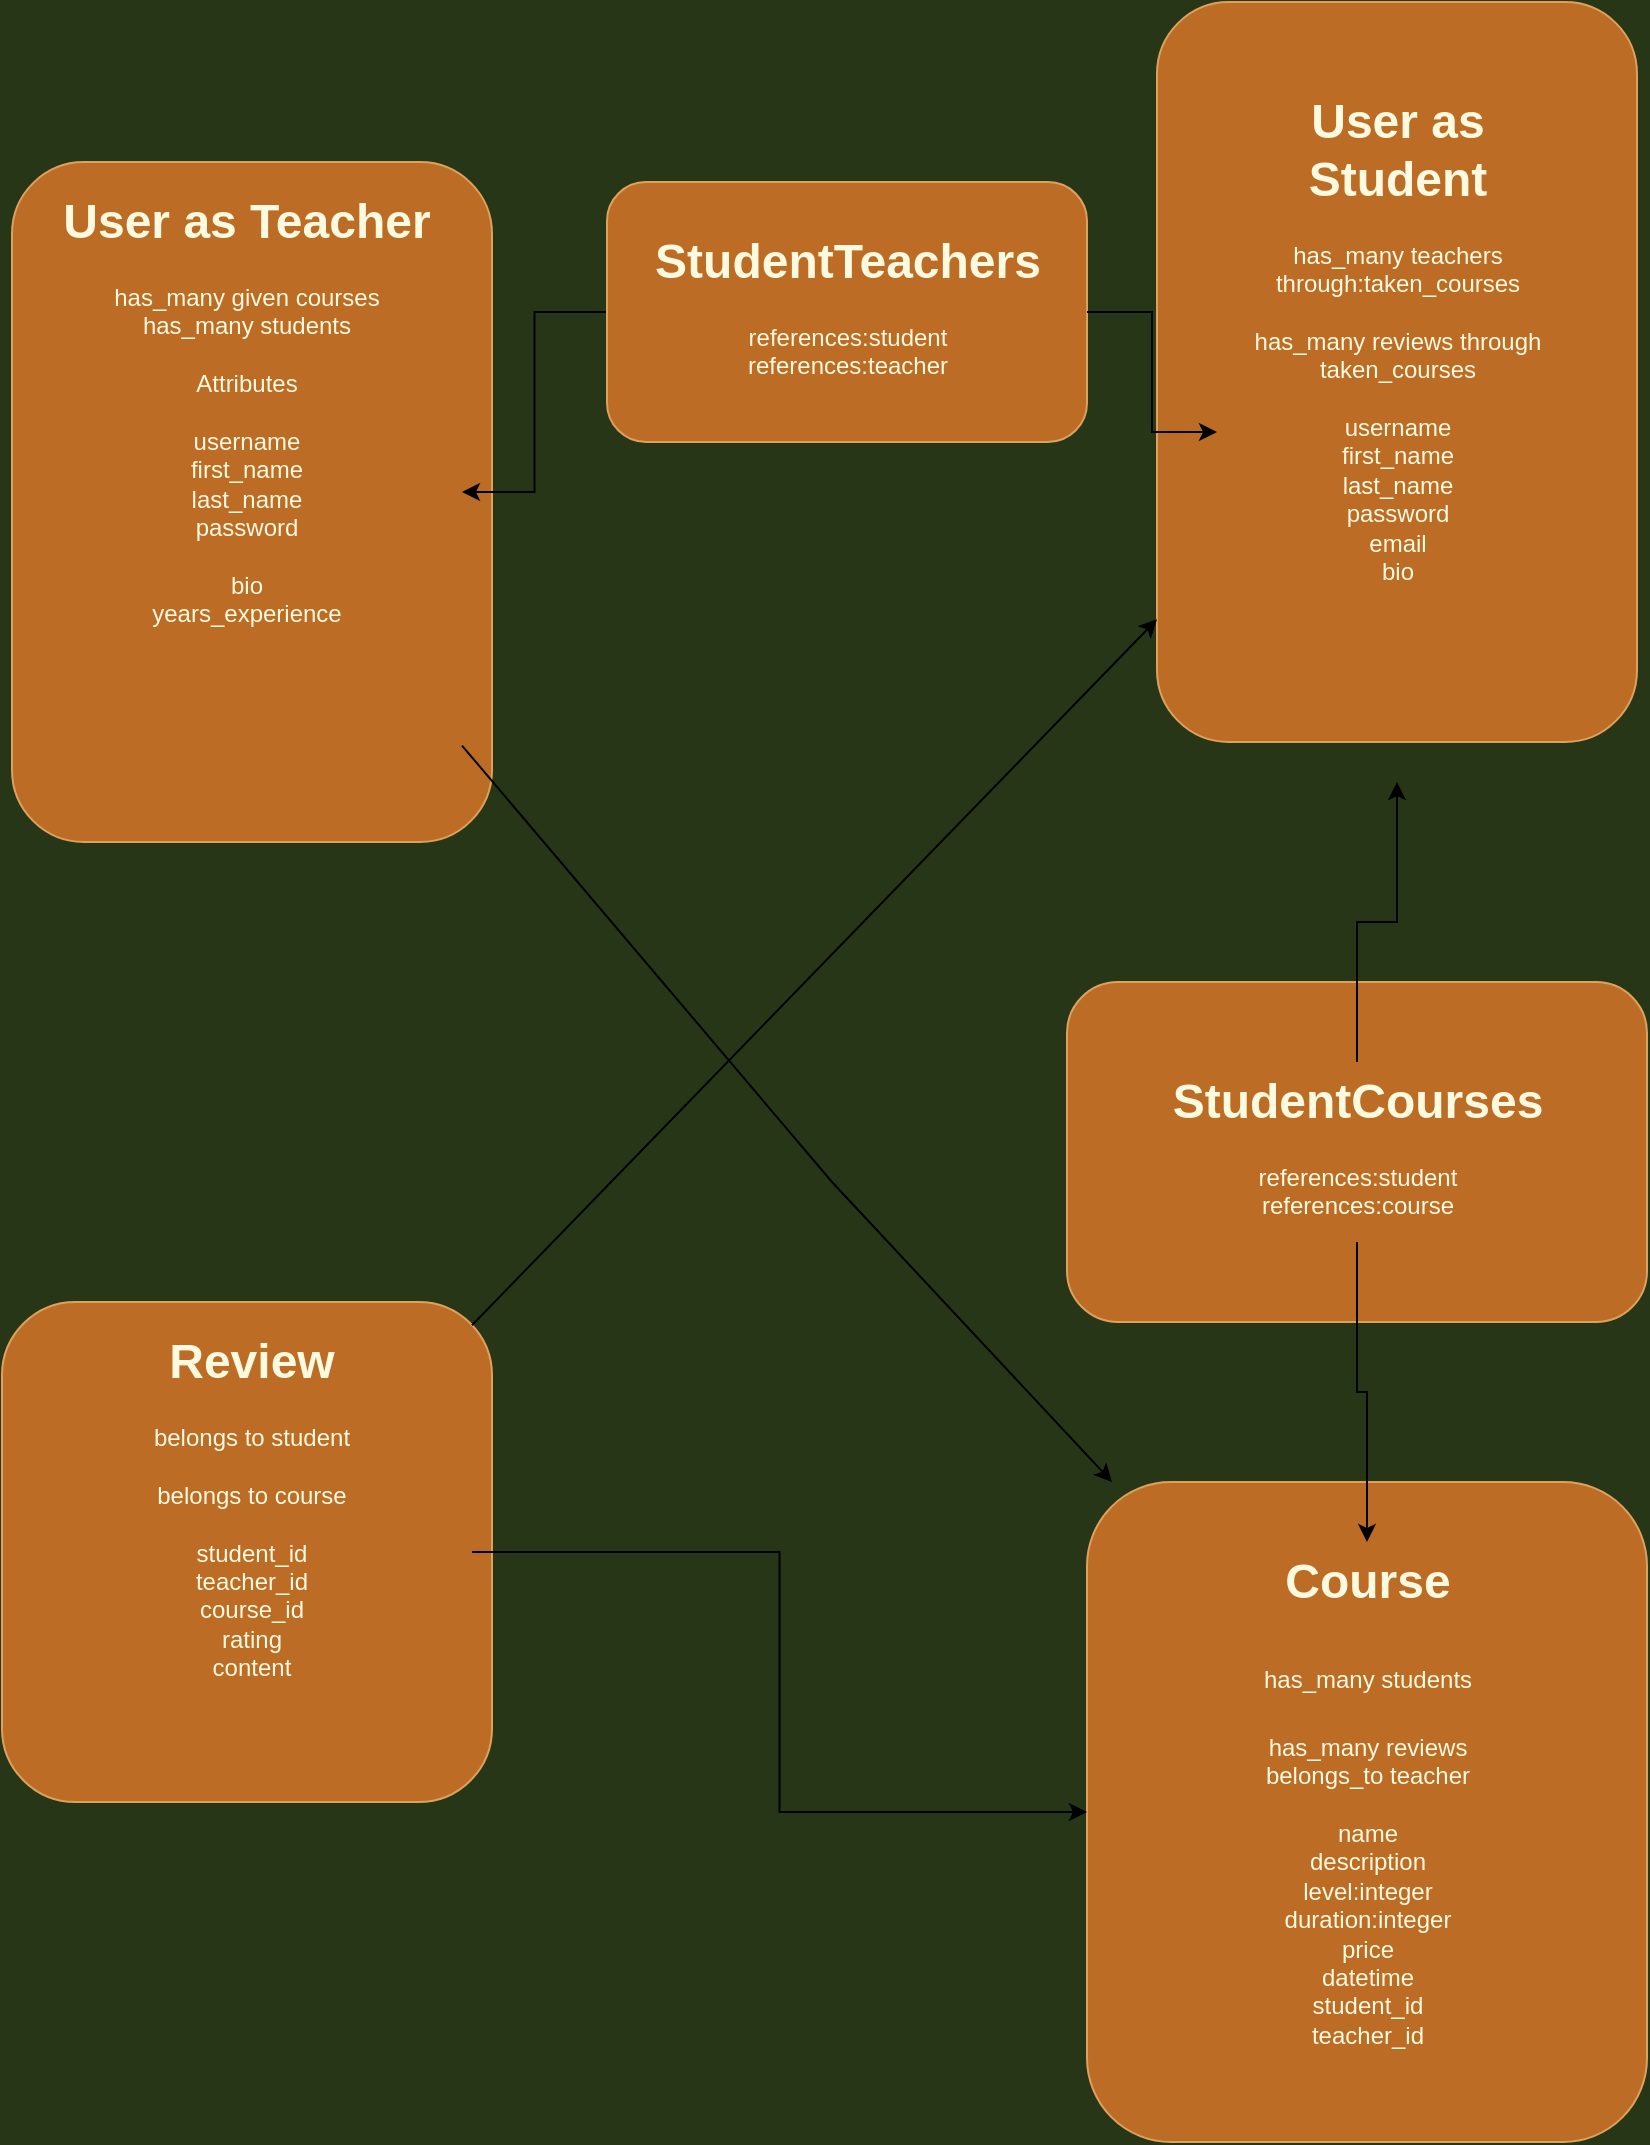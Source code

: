 <mxfile>
    <diagram id="BD0IHnstjnZ9T5ysEcdk" name="Page-1">
        <mxGraphModel dx="1043" dy="881" grid="1" gridSize="10" guides="1" tooltips="1" connect="1" arrows="1" fold="1" page="1" pageScale="1" pageWidth="850" pageHeight="1100" background="#283618" math="0" shadow="0">
            <root>
                <mxCell id="0"/>
                <mxCell id="1" parent="0"/>
                <mxCell id="2" value="" style="rounded=1;whiteSpace=wrap;html=1;sketch=0;strokeColor=#DDA15E;fillColor=#BC6C25;fontColor=#FEFAE0;" parent="1" vertex="1">
                    <mxGeometry x="10" y="90" width="240" height="340" as="geometry"/>
                </mxCell>
                <mxCell id="57" value="" style="edgeStyle=orthogonalEdgeStyle;rounded=0;orthogonalLoop=1;jettySize=auto;html=1;" parent="1" source="5" target="25" edge="1">
                    <mxGeometry relative="1" as="geometry"/>
                </mxCell>
                <mxCell id="5" value="" style="rounded=1;whiteSpace=wrap;html=1;sketch=0;strokeColor=#DDA15E;fillColor=#BC6C25;fontColor=#FEFAE0;" parent="1" vertex="1">
                    <mxGeometry x="307.5" y="100" width="240" height="130" as="geometry"/>
                </mxCell>
                <mxCell id="79" value="" style="edgeStyle=none;rounded=0;orthogonalLoop=1;jettySize=auto;html=1;" edge="1" parent="1" source="25">
                    <mxGeometry relative="1" as="geometry">
                        <mxPoint x="560" y="750" as="targetPoint"/>
                        <Array as="points">
                            <mxPoint x="420" y="600"/>
                        </Array>
                    </mxGeometry>
                </mxCell>
                <mxCell id="25" value="&lt;h1&gt;User as Teacher&lt;/h1&gt;&lt;div&gt;&lt;span&gt;has_many given courses&lt;/span&gt;&lt;/div&gt;&lt;div&gt;&lt;span&gt;has_many students&lt;/span&gt;&lt;/div&gt;&lt;div&gt;&lt;br&gt;&lt;/div&gt;&lt;div&gt;Attributes&lt;/div&gt;&lt;div&gt;&lt;br&gt;&lt;/div&gt;&lt;div&gt;username&lt;/div&gt;&lt;div&gt;first_name&lt;/div&gt;&lt;div&gt;last_name&lt;/div&gt;&lt;div&gt;password&lt;/div&gt;&lt;div&gt;&lt;br&gt;&lt;/div&gt;&lt;div&gt;bio&lt;/div&gt;&lt;div&gt;years_experience&lt;/div&gt;" style="text;html=1;strokeColor=none;fillColor=none;spacing=5;spacingTop=-20;whiteSpace=wrap;overflow=hidden;rounded=0;sketch=0;fontColor=#FEFAE0;align=center;" parent="1" vertex="1">
                    <mxGeometry x="20" y="100" width="215" height="310" as="geometry"/>
                </mxCell>
                <mxCell id="30" style="edgeStyle=orthogonalEdgeStyle;shape=link;rounded=1;sketch=0;orthogonalLoop=1;jettySize=auto;html=1;exitX=0.5;exitY=1;exitDx=0;exitDy=0;strokeColor=#DDA15E;fillColor=#BC6C25;fontColor=#FEFAE0;" parent="1" edge="1">
                    <mxGeometry relative="1" as="geometry">
                        <mxPoint x="392.5" y="1000" as="sourcePoint"/>
                        <mxPoint x="392.5" y="1000" as="targetPoint"/>
                    </mxGeometry>
                </mxCell>
                <mxCell id="31" value="" style="rounded=1;whiteSpace=wrap;html=1;sketch=0;strokeColor=#DDA15E;fillColor=#BC6C25;fontColor=#FEFAE0;" parent="1" vertex="1">
                    <mxGeometry x="5" y="660" width="245" height="250" as="geometry"/>
                </mxCell>
                <mxCell id="33" value="&lt;br&gt;&lt;br&gt;" style="rounded=1;whiteSpace=wrap;html=1;sketch=0;strokeColor=#DDA15E;fillColor=#BC6C25;fontColor=#FEFAE0;" parent="1" vertex="1">
                    <mxGeometry x="582.5" y="10" width="240" height="370" as="geometry"/>
                </mxCell>
                <mxCell id="34" value="&lt;h1&gt;User as Student&lt;/h1&gt;&lt;div&gt;has_many teachers&lt;/div&gt;&lt;div&gt;through:taken_courses&lt;/div&gt;&lt;div&gt;&lt;br&gt;&lt;/div&gt;&lt;div&gt;has_many reviews through&lt;/div&gt;&lt;div&gt;taken_courses&lt;/div&gt;&lt;div&gt;&lt;br&gt;&lt;/div&gt;&lt;div&gt;username&lt;/div&gt;&lt;div&gt;first_name&lt;/div&gt;&lt;div&gt;last_name&lt;/div&gt;&lt;div&gt;password&lt;/div&gt;&lt;div&gt;email&lt;/div&gt;&lt;div&gt;bio&lt;/div&gt;" style="text;html=1;strokeColor=none;fillColor=none;spacing=5;spacingTop=-20;whiteSpace=wrap;overflow=hidden;rounded=0;sketch=0;fontColor=#FEFAE0;align=center;" parent="1" vertex="1">
                    <mxGeometry x="612.5" y="50" width="180" height="350" as="geometry"/>
                </mxCell>
                <mxCell id="50" value="" style="rounded=1;whiteSpace=wrap;html=1;sketch=0;strokeColor=#DDA15E;fillColor=#BC6C25;fontColor=#FEFAE0;" parent="1" vertex="1">
                    <mxGeometry x="547.5" y="750" width="280" height="330" as="geometry"/>
                </mxCell>
                <mxCell id="8" value="&lt;h1&gt;&lt;span&gt;Course&lt;/span&gt;&lt;/h1&gt;&lt;h1&gt;&lt;span style=&quot;font-size: 12px ; font-weight: normal&quot;&gt;has_many students&lt;/span&gt;&lt;br&gt;&lt;/h1&gt;&lt;div&gt;&lt;span style=&quot;font-size: 12px ; font-weight: normal&quot;&gt;has_many reviews&lt;/span&gt;&lt;/div&gt;&lt;div&gt;belongs_to teacher&lt;/div&gt;&lt;div&gt;&lt;br&gt;&lt;/div&gt;&lt;div style=&quot;text-align: left&quot;&gt;&lt;div style=&quot;text-align: center&quot;&gt;name&lt;/div&gt;&lt;div style=&quot;text-align: center&quot;&gt;description&lt;/div&gt;&lt;div style=&quot;text-align: center&quot;&gt;level:integer&lt;/div&gt;&lt;div style=&quot;text-align: center&quot;&gt;duration:integer&lt;/div&gt;&lt;div style=&quot;text-align: center&quot;&gt;price&lt;/div&gt;&lt;div style=&quot;text-align: center&quot;&gt;datetime&lt;/div&gt;&lt;div style=&quot;text-align: center&quot;&gt;student_id&lt;/div&gt;&lt;div style=&quot;text-align: center&quot;&gt;teacher_id&lt;/div&gt;&lt;div style=&quot;text-align: center&quot;&gt;&lt;br&gt;&lt;/div&gt;&lt;div style=&quot;text-align: center&quot;&gt;&lt;br&gt;&lt;/div&gt;&lt;div style=&quot;text-align: center&quot;&gt;&lt;br&gt;&lt;/div&gt;&lt;/div&gt;" style="text;html=1;strokeColor=none;fillColor=none;spacing=5;spacingTop=-20;whiteSpace=wrap;overflow=hidden;rounded=0;sketch=0;fontColor=#FEFAE0;align=center;" parent="1" vertex="1">
                    <mxGeometry x="577.5" y="780" width="220" height="260" as="geometry"/>
                </mxCell>
                <mxCell id="51" style="edgeStyle=orthogonalEdgeStyle;rounded=0;orthogonalLoop=1;jettySize=auto;html=1;exitX=0.5;exitY=1;exitDx=0;exitDy=0;" parent="1" source="5" target="5" edge="1">
                    <mxGeometry relative="1" as="geometry"/>
                </mxCell>
                <mxCell id="52" value="&lt;h1&gt;StudentTeachers&lt;/h1&gt;&lt;div&gt;references:student&lt;/div&gt;&lt;div&gt;references:teacher&lt;/div&gt;&lt;div&gt;&lt;br&gt;&lt;/div&gt;&lt;div style=&quot;text-align: left&quot;&gt;&lt;div style=&quot;text-align: center&quot;&gt;&lt;br&gt;&lt;/div&gt;&lt;div style=&quot;text-align: center&quot;&gt;&lt;br&gt;&lt;/div&gt;&lt;div style=&quot;text-align: center&quot;&gt;&lt;br&gt;&lt;/div&gt;&lt;div style=&quot;text-align: center&quot;&gt;&lt;br&gt;&lt;/div&gt;&lt;div style=&quot;text-align: center&quot;&gt;&lt;br&gt;&lt;/div&gt;&lt;/div&gt;" style="text;html=1;strokeColor=none;fillColor=none;spacing=5;spacingTop=-20;whiteSpace=wrap;overflow=hidden;rounded=0;sketch=0;fontColor=#FEFAE0;align=center;" parent="1" vertex="1">
                    <mxGeometry x="317.5" y="120" width="220" height="170" as="geometry"/>
                </mxCell>
                <mxCell id="53" style="edgeStyle=orthogonalEdgeStyle;rounded=0;orthogonalLoop=1;jettySize=auto;html=1;exitX=0.5;exitY=1;exitDx=0;exitDy=0;" parent="1" source="5" target="5" edge="1">
                    <mxGeometry relative="1" as="geometry"/>
                </mxCell>
                <mxCell id="58" value="" style="edgeStyle=orthogonalEdgeStyle;rounded=0;orthogonalLoop=1;jettySize=auto;html=1;" parent="1" source="5" target="34" edge="1">
                    <mxGeometry relative="1" as="geometry"/>
                </mxCell>
                <mxCell id="75" value="" style="edgeStyle=orthogonalEdgeStyle;rounded=0;orthogonalLoop=1;jettySize=auto;html=1;" edge="1" parent="1" source="49" target="50">
                    <mxGeometry relative="1" as="geometry">
                        <mxPoint x="320" y="785.0" as="targetPoint"/>
                    </mxGeometry>
                </mxCell>
                <mxCell id="81" value="" style="edgeStyle=none;rounded=0;orthogonalLoop=1;jettySize=auto;html=1;" edge="1" parent="1" source="49" target="33">
                    <mxGeometry relative="1" as="geometry">
                        <mxPoint x="130" y="590.0" as="targetPoint"/>
                    </mxGeometry>
                </mxCell>
                <mxCell id="49" value="&lt;h1&gt;Review&lt;/h1&gt;&lt;div&gt;belongs to student&lt;/div&gt;&lt;div&gt;&lt;br&gt;&lt;/div&gt;&lt;div&gt;belongs to course&lt;/div&gt;&lt;div&gt;&lt;br&gt;&lt;/div&gt;&lt;div&gt;student_id&lt;/div&gt;&lt;div&gt;teacher_id&lt;/div&gt;&lt;div&gt;course_id&lt;/div&gt;&lt;div&gt;rating&lt;/div&gt;&lt;div&gt;content&lt;/div&gt;&lt;div&gt;&lt;br&gt;&lt;/div&gt;&lt;div style=&quot;text-align: left&quot;&gt;&lt;div style=&quot;text-align: center&quot;&gt;&lt;br&gt;&lt;/div&gt;&lt;div style=&quot;text-align: center&quot;&gt;&lt;br&gt;&lt;/div&gt;&lt;/div&gt;" style="text;html=1;strokeColor=none;fillColor=none;spacing=5;spacingTop=-20;whiteSpace=wrap;overflow=hidden;rounded=0;sketch=0;fontColor=#FEFAE0;align=center;" parent="1" vertex="1">
                    <mxGeometry x="20" y="670" width="220" height="230" as="geometry"/>
                </mxCell>
                <mxCell id="65" value="" style="rounded=1;whiteSpace=wrap;html=1;sketch=0;strokeColor=#DDA15E;fillColor=#BC6C25;fontColor=#FEFAE0;" vertex="1" parent="1">
                    <mxGeometry x="537.5" y="500" width="290" height="170" as="geometry"/>
                </mxCell>
                <mxCell id="70" value="" style="edgeStyle=orthogonalEdgeStyle;rounded=0;orthogonalLoop=1;jettySize=auto;html=1;" edge="1" parent="1" source="67" target="34">
                    <mxGeometry relative="1" as="geometry"/>
                </mxCell>
                <mxCell id="71" value="" style="edgeStyle=orthogonalEdgeStyle;rounded=0;orthogonalLoop=1;jettySize=auto;html=1;" edge="1" parent="1" source="67" target="8">
                    <mxGeometry relative="1" as="geometry"/>
                </mxCell>
                <mxCell id="67" value="&lt;h1&gt;StudentCourses&lt;/h1&gt;&lt;div&gt;references:student&lt;/div&gt;&lt;div&gt;references:course&lt;/div&gt;&lt;div style=&quot;text-align: left&quot;&gt;&lt;div style=&quot;text-align: center&quot;&gt;&lt;br&gt;&lt;/div&gt;&lt;div style=&quot;text-align: center&quot;&gt;&lt;br&gt;&lt;/div&gt;&lt;div style=&quot;text-align: center&quot;&gt;&lt;br&gt;&lt;/div&gt;&lt;/div&gt;" style="text;html=1;strokeColor=none;fillColor=none;spacing=5;spacingTop=-20;whiteSpace=wrap;overflow=hidden;rounded=0;sketch=0;fontColor=#FEFAE0;align=center;" vertex="1" parent="1">
                    <mxGeometry x="572.5" y="540" width="220" height="90" as="geometry"/>
                </mxCell>
                <mxCell id="72" style="edgeStyle=orthogonalEdgeStyle;rounded=0;orthogonalLoop=1;jettySize=auto;html=1;exitX=0.5;exitY=1;exitDx=0;exitDy=0;" edge="1" parent="1" source="34" target="34">
                    <mxGeometry relative="1" as="geometry"/>
                </mxCell>
                <mxCell id="73" style="edgeStyle=orthogonalEdgeStyle;rounded=0;orthogonalLoop=1;jettySize=auto;html=1;exitX=0.5;exitY=1;exitDx=0;exitDy=0;" edge="1" parent="1" source="67" target="67">
                    <mxGeometry relative="1" as="geometry"/>
                </mxCell>
            </root>
        </mxGraphModel>
    </diagram>
</mxfile>